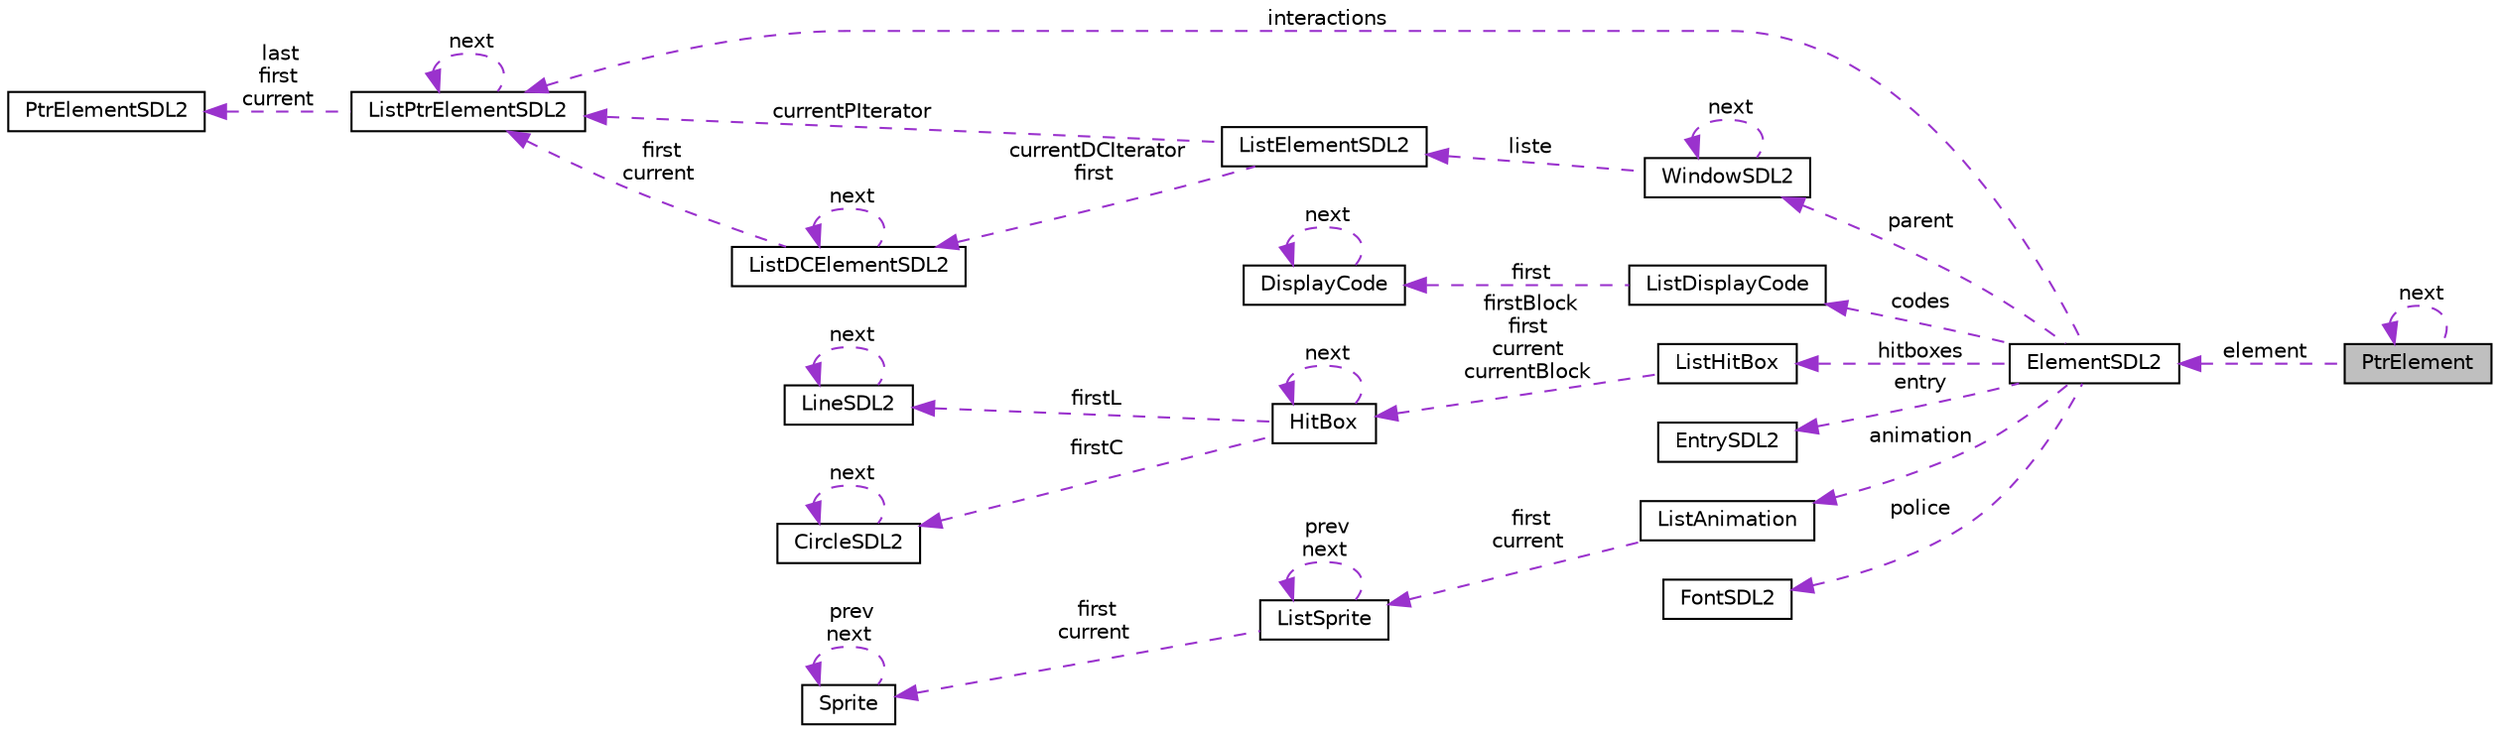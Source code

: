 digraph "PtrElement"
{
  edge [fontname="Helvetica",fontsize="10",labelfontname="Helvetica",labelfontsize="10"];
  node [fontname="Helvetica",fontsize="10",shape=record];
  rankdir="LR";
  Node1 [label="PtrElement",height=0.2,width=0.4,color="black", fillcolor="grey75", style="filled", fontcolor="black"];
  Node2 -> Node1 [dir="back",color="darkorchid3",fontsize="10",style="dashed",label=" element" ,fontname="Helvetica"];
  Node2 [label="ElementSDL2",height=0.2,width=0.4,color="black", fillcolor="white", style="filled",URL="$structElementSDL2.html",tooltip="All the informations of an element. "];
  Node3 -> Node2 [dir="back",color="darkorchid3",fontsize="10",style="dashed",label=" parent" ,fontname="Helvetica"];
  Node3 [label="WindowSDL2",height=0.2,width=0.4,color="black", fillcolor="white", style="filled",URL="$structWindowSDL2.html",tooltip="SANDAL2 window. "];
  Node4 -> Node3 [dir="back",color="darkorchid3",fontsize="10",style="dashed",label=" liste" ,fontname="Helvetica"];
  Node4 [label="ListElementSDL2",height=0.2,width=0.4,color="black", fillcolor="white", style="filled",URL="$structListElementSDL2.html",tooltip="List of list (display code) of list (plan) of elements. "];
  Node5 -> Node4 [dir="back",color="darkorchid3",fontsize="10",style="dashed",label=" currentDCIterator\nfirst" ,fontname="Helvetica"];
  Node5 [label="ListDCElementSDL2",height=0.2,width=0.4,color="black", fillcolor="white", style="filled",URL="$structListDCElementSDL2.html",tooltip="List (display code) of list (plan) of element. "];
  Node5 -> Node5 [dir="back",color="darkorchid3",fontsize="10",style="dashed",label=" next" ,fontname="Helvetica"];
  Node6 -> Node5 [dir="back",color="darkorchid3",fontsize="10",style="dashed",label=" first\ncurrent" ,fontname="Helvetica"];
  Node6 [label="ListPtrElementSDL2",height=0.2,width=0.4,color="black", fillcolor="white", style="filled",URL="$structListPtrElementSDL2.html",tooltip="List of PtrElementSDL2. "];
  Node7 -> Node6 [dir="back",color="darkorchid3",fontsize="10",style="dashed",label=" last\nfirst\ncurrent" ,fontname="Helvetica"];
  Node7 [label="PtrElementSDL2",height=0.2,width=0.4,color="black", fillcolor="white", style="filled",URL="$structPtrElementSDL2.html",tooltip="Structure used to store elements&#39; pointers in a list of element. "];
  Node6 -> Node6 [dir="back",color="darkorchid3",fontsize="10",style="dashed",label=" next" ,fontname="Helvetica"];
  Node6 -> Node4 [dir="back",color="darkorchid3",fontsize="10",style="dashed",label=" currentPIterator" ,fontname="Helvetica"];
  Node3 -> Node3 [dir="back",color="darkorchid3",fontsize="10",style="dashed",label=" next" ,fontname="Helvetica"];
  Node8 -> Node2 [dir="back",color="darkorchid3",fontsize="10",style="dashed",label=" codes" ,fontname="Helvetica"];
  Node8 [label="ListDisplayCode",height=0.2,width=0.4,color="black", fillcolor="white", style="filled",URL="$structListDisplayCode.html",tooltip="List of display codes. "];
  Node9 -> Node8 [dir="back",color="darkorchid3",fontsize="10",style="dashed",label=" first" ,fontname="Helvetica"];
  Node9 [label="DisplayCode",height=0.2,width=0.4,color="black", fillcolor="white", style="filled",URL="$structDisplayCode.html",tooltip="Display code containing the plan and a flag to indicate if it is displaied. "];
  Node9 -> Node9 [dir="back",color="darkorchid3",fontsize="10",style="dashed",label=" next" ,fontname="Helvetica"];
  Node10 -> Node2 [dir="back",color="darkorchid3",fontsize="10",style="dashed",label=" hitboxes" ,fontname="Helvetica"];
  Node10 [label="ListHitBox",height=0.2,width=0.4,color="black", fillcolor="white", style="filled",URL="$structListHitBox.html",tooltip="Collection of hit boxes. "];
  Node11 -> Node10 [dir="back",color="darkorchid3",fontsize="10",style="dashed",label=" firstBlock\nfirst\ncurrent\ncurrentBlock" ,fontname="Helvetica"];
  Node11 [label="HitBox",height=0.2,width=0.4,color="black", fillcolor="white", style="filled",URL="$structHitBox.html",tooltip="Represente a hit boxe which is a collection of LineSDL2 (defining a convexe polygon) and CircleSDL2..."];
  Node12 -> Node11 [dir="back",color="darkorchid3",fontsize="10",style="dashed",label=" firstL" ,fontname="Helvetica"];
  Node12 [label="LineSDL2",height=0.2,width=0.4,color="black", fillcolor="white", style="filled",URL="$structLineSDL2.html",tooltip="Represente a line which delimitate a hittable surface from a none hittable one. "];
  Node12 -> Node12 [dir="back",color="darkorchid3",fontsize="10",style="dashed",label=" next" ,fontname="Helvetica"];
  Node11 -> Node11 [dir="back",color="darkorchid3",fontsize="10",style="dashed",label=" next" ,fontname="Helvetica"];
  Node13 -> Node11 [dir="back",color="darkorchid3",fontsize="10",style="dashed",label=" firstC" ,fontname="Helvetica"];
  Node13 [label="CircleSDL2",height=0.2,width=0.4,color="black", fillcolor="white", style="filled",URL="$structCircleSDL2.html",tooltip="Represente a hittable ellipse. "];
  Node13 -> Node13 [dir="back",color="darkorchid3",fontsize="10",style="dashed",label=" next" ,fontname="Helvetica"];
  Node14 -> Node2 [dir="back",color="darkorchid3",fontsize="10",style="dashed",label=" entry" ,fontname="Helvetica"];
  Node14 [label="EntrySDL2",height=0.2,width=0.4,color="black", fillcolor="white", style="filled",URL="$structEntrySDL2.html",tooltip="More informations about entry. "];
  Node15 -> Node2 [dir="back",color="darkorchid3",fontsize="10",style="dashed",label=" animation" ,fontname="Helvetica"];
  Node15 [label="ListAnimation",height=0.2,width=0.4,color="black", fillcolor="white", style="filled",URL="$structListAnimation.html",tooltip="a list of animations "];
  Node16 -> Node15 [dir="back",color="darkorchid3",fontsize="10",style="dashed",label=" first\ncurrent" ,fontname="Helvetica"];
  Node16 [label="ListSprite",height=0.2,width=0.4,color="black", fillcolor="white", style="filled",URL="$structListSprite.html",tooltip="all steps of an animation "];
  Node17 -> Node16 [dir="back",color="darkorchid3",fontsize="10",style="dashed",label=" first\ncurrent" ,fontname="Helvetica"];
  Node17 [label="Sprite",height=0.2,width=0.4,color="black", fillcolor="white", style="filled",URL="$structSprite.html",tooltip="informations about a step of an animation "];
  Node17 -> Node17 [dir="back",color="darkorchid3",fontsize="10",style="dashed",label=" prev\nnext" ,fontname="Helvetica"];
  Node16 -> Node16 [dir="back",color="darkorchid3",fontsize="10",style="dashed",label=" prev\nnext" ,fontname="Helvetica"];
  Node6 -> Node2 [dir="back",color="darkorchid3",fontsize="10",style="dashed",label=" interactions" ,fontname="Helvetica"];
  Node18 -> Node2 [dir="back",color="darkorchid3",fontsize="10",style="dashed",label=" police" ,fontname="Helvetica"];
  Node18 [label="FontSDL2",height=0.2,width=0.4,color="black", fillcolor="white", style="filled",URL="$structFontSDL2.html",tooltip="Informations about SDL2 font. "];
  Node1 -> Node1 [dir="back",color="darkorchid3",fontsize="10",style="dashed",label=" next" ,fontname="Helvetica"];
}

